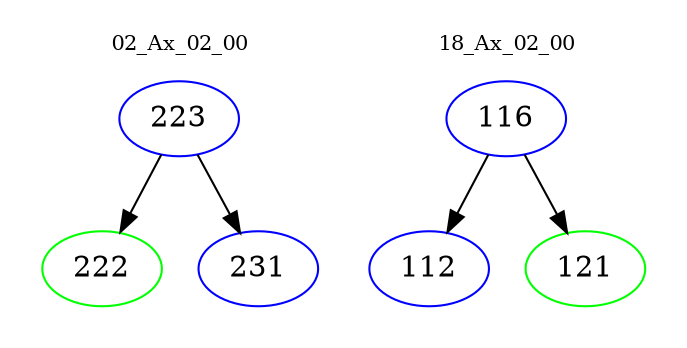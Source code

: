digraph{
subgraph cluster_0 {
color = white
label = "02_Ax_02_00";
fontsize=10;
T0_223 [label="223", color="blue"]
T0_223 -> T0_222 [color="black"]
T0_222 [label="222", color="green"]
T0_223 -> T0_231 [color="black"]
T0_231 [label="231", color="blue"]
}
subgraph cluster_1 {
color = white
label = "18_Ax_02_00";
fontsize=10;
T1_116 [label="116", color="blue"]
T1_116 -> T1_112 [color="black"]
T1_112 [label="112", color="blue"]
T1_116 -> T1_121 [color="black"]
T1_121 [label="121", color="green"]
}
}
